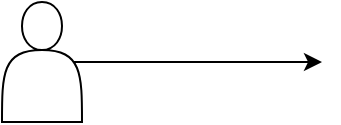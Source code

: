 <mxfile version="24.7.10">
  <diagram name="第 1 页" id="Dbc6g5uas3XS5Np5xKo3">
    <mxGraphModel dx="954" dy="566" grid="1" gridSize="10" guides="1" tooltips="1" connect="1" arrows="1" fold="1" page="1" pageScale="1" pageWidth="827" pageHeight="1169" math="0" shadow="0">
      <root>
        <mxCell id="0" />
        <mxCell id="1" parent="0" />
        <mxCell id="LMWvsJklVvswgRH0TabD-4" style="edgeStyle=orthogonalEdgeStyle;rounded=0;orthogonalLoop=1;jettySize=auto;html=1;exitX=0.9;exitY=0.5;exitDx=0;exitDy=0;exitPerimeter=0;" edge="1" parent="1" source="LMWvsJklVvswgRH0TabD-2">
          <mxGeometry relative="1" as="geometry">
            <mxPoint x="240" y="150" as="targetPoint" />
          </mxGeometry>
        </mxCell>
        <mxCell id="LMWvsJklVvswgRH0TabD-2" value="" style="shape=actor;whiteSpace=wrap;html=1;" vertex="1" parent="1">
          <mxGeometry x="80" y="120" width="40" height="60" as="geometry" />
        </mxCell>
      </root>
    </mxGraphModel>
  </diagram>
</mxfile>
